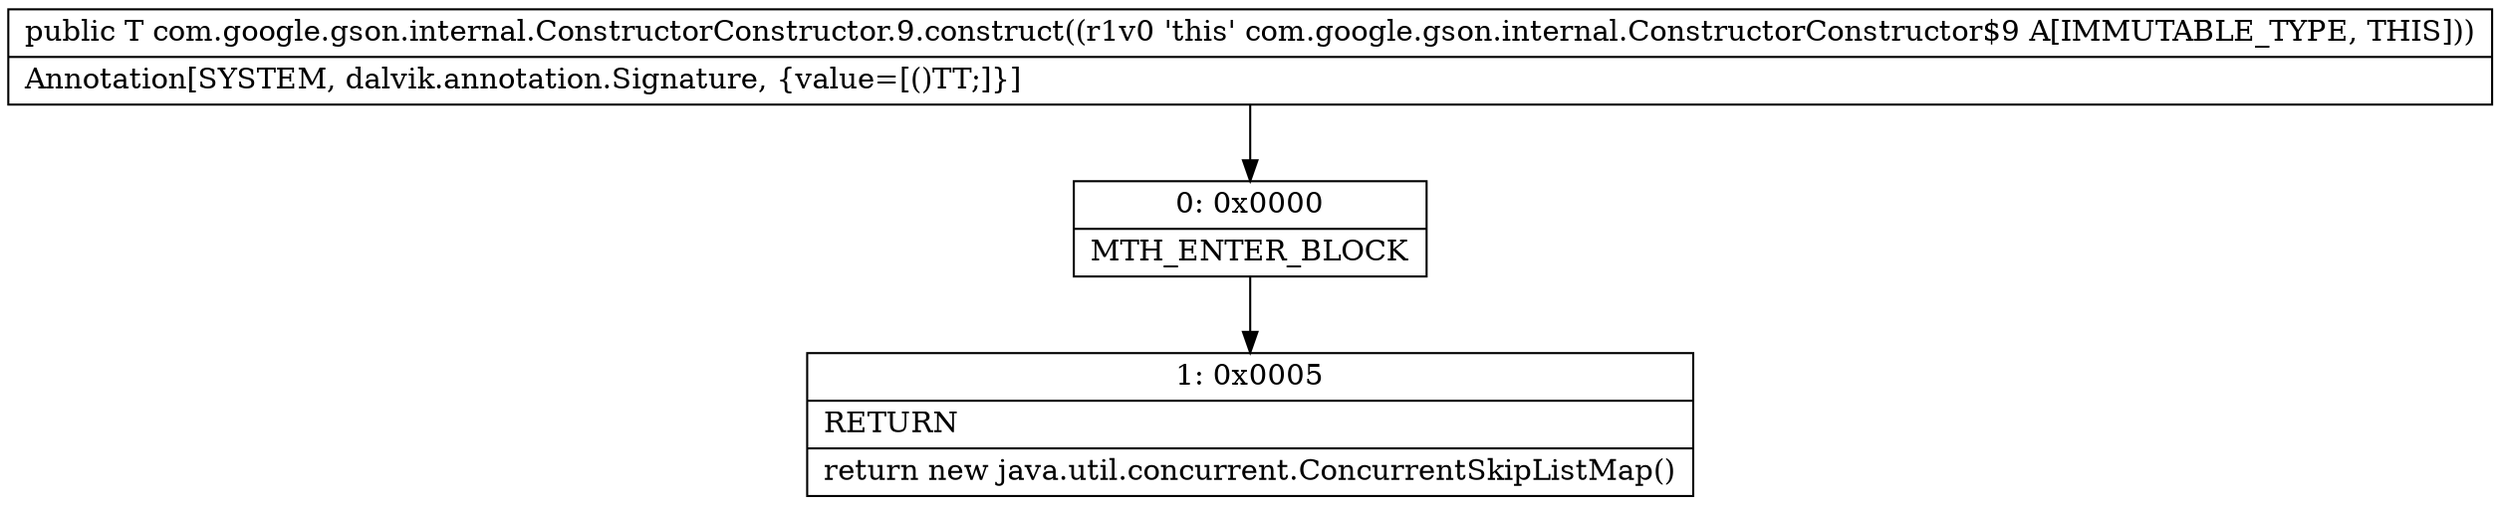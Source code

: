 digraph "CFG forcom.google.gson.internal.ConstructorConstructor.9.construct()Ljava\/lang\/Object;" {
Node_0 [shape=record,label="{0\:\ 0x0000|MTH_ENTER_BLOCK\l}"];
Node_1 [shape=record,label="{1\:\ 0x0005|RETURN\l|return new java.util.concurrent.ConcurrentSkipListMap()\l}"];
MethodNode[shape=record,label="{public T com.google.gson.internal.ConstructorConstructor.9.construct((r1v0 'this' com.google.gson.internal.ConstructorConstructor$9 A[IMMUTABLE_TYPE, THIS]))  | Annotation[SYSTEM, dalvik.annotation.Signature, \{value=[()TT;]\}]\l}"];
MethodNode -> Node_0;
Node_0 -> Node_1;
}

